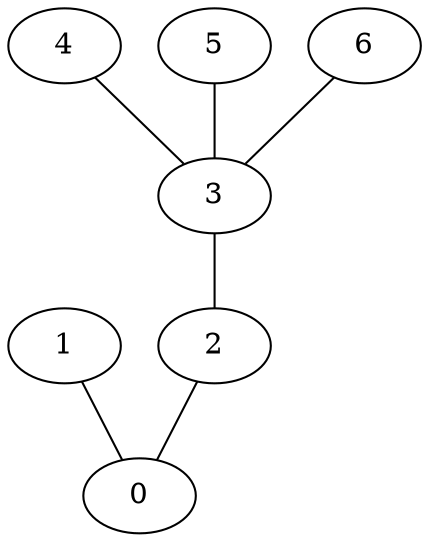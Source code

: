graph {
    0 [ label = "0" ]
    1 [ label = "1" ]
    2 [ label = "2" ]
    3 [ label = "3" ]
    4 [ label = "4" ]
    5 [ label = "5" ]
    6 [ label = "6" ]
    1 -- 0 [ ]
    3 -- 2 [ ]
    2 -- 0 [ ]
    4 -- 3 [ ]
    6 -- 3 [ ]
    5 -- 3 [ ]
}
